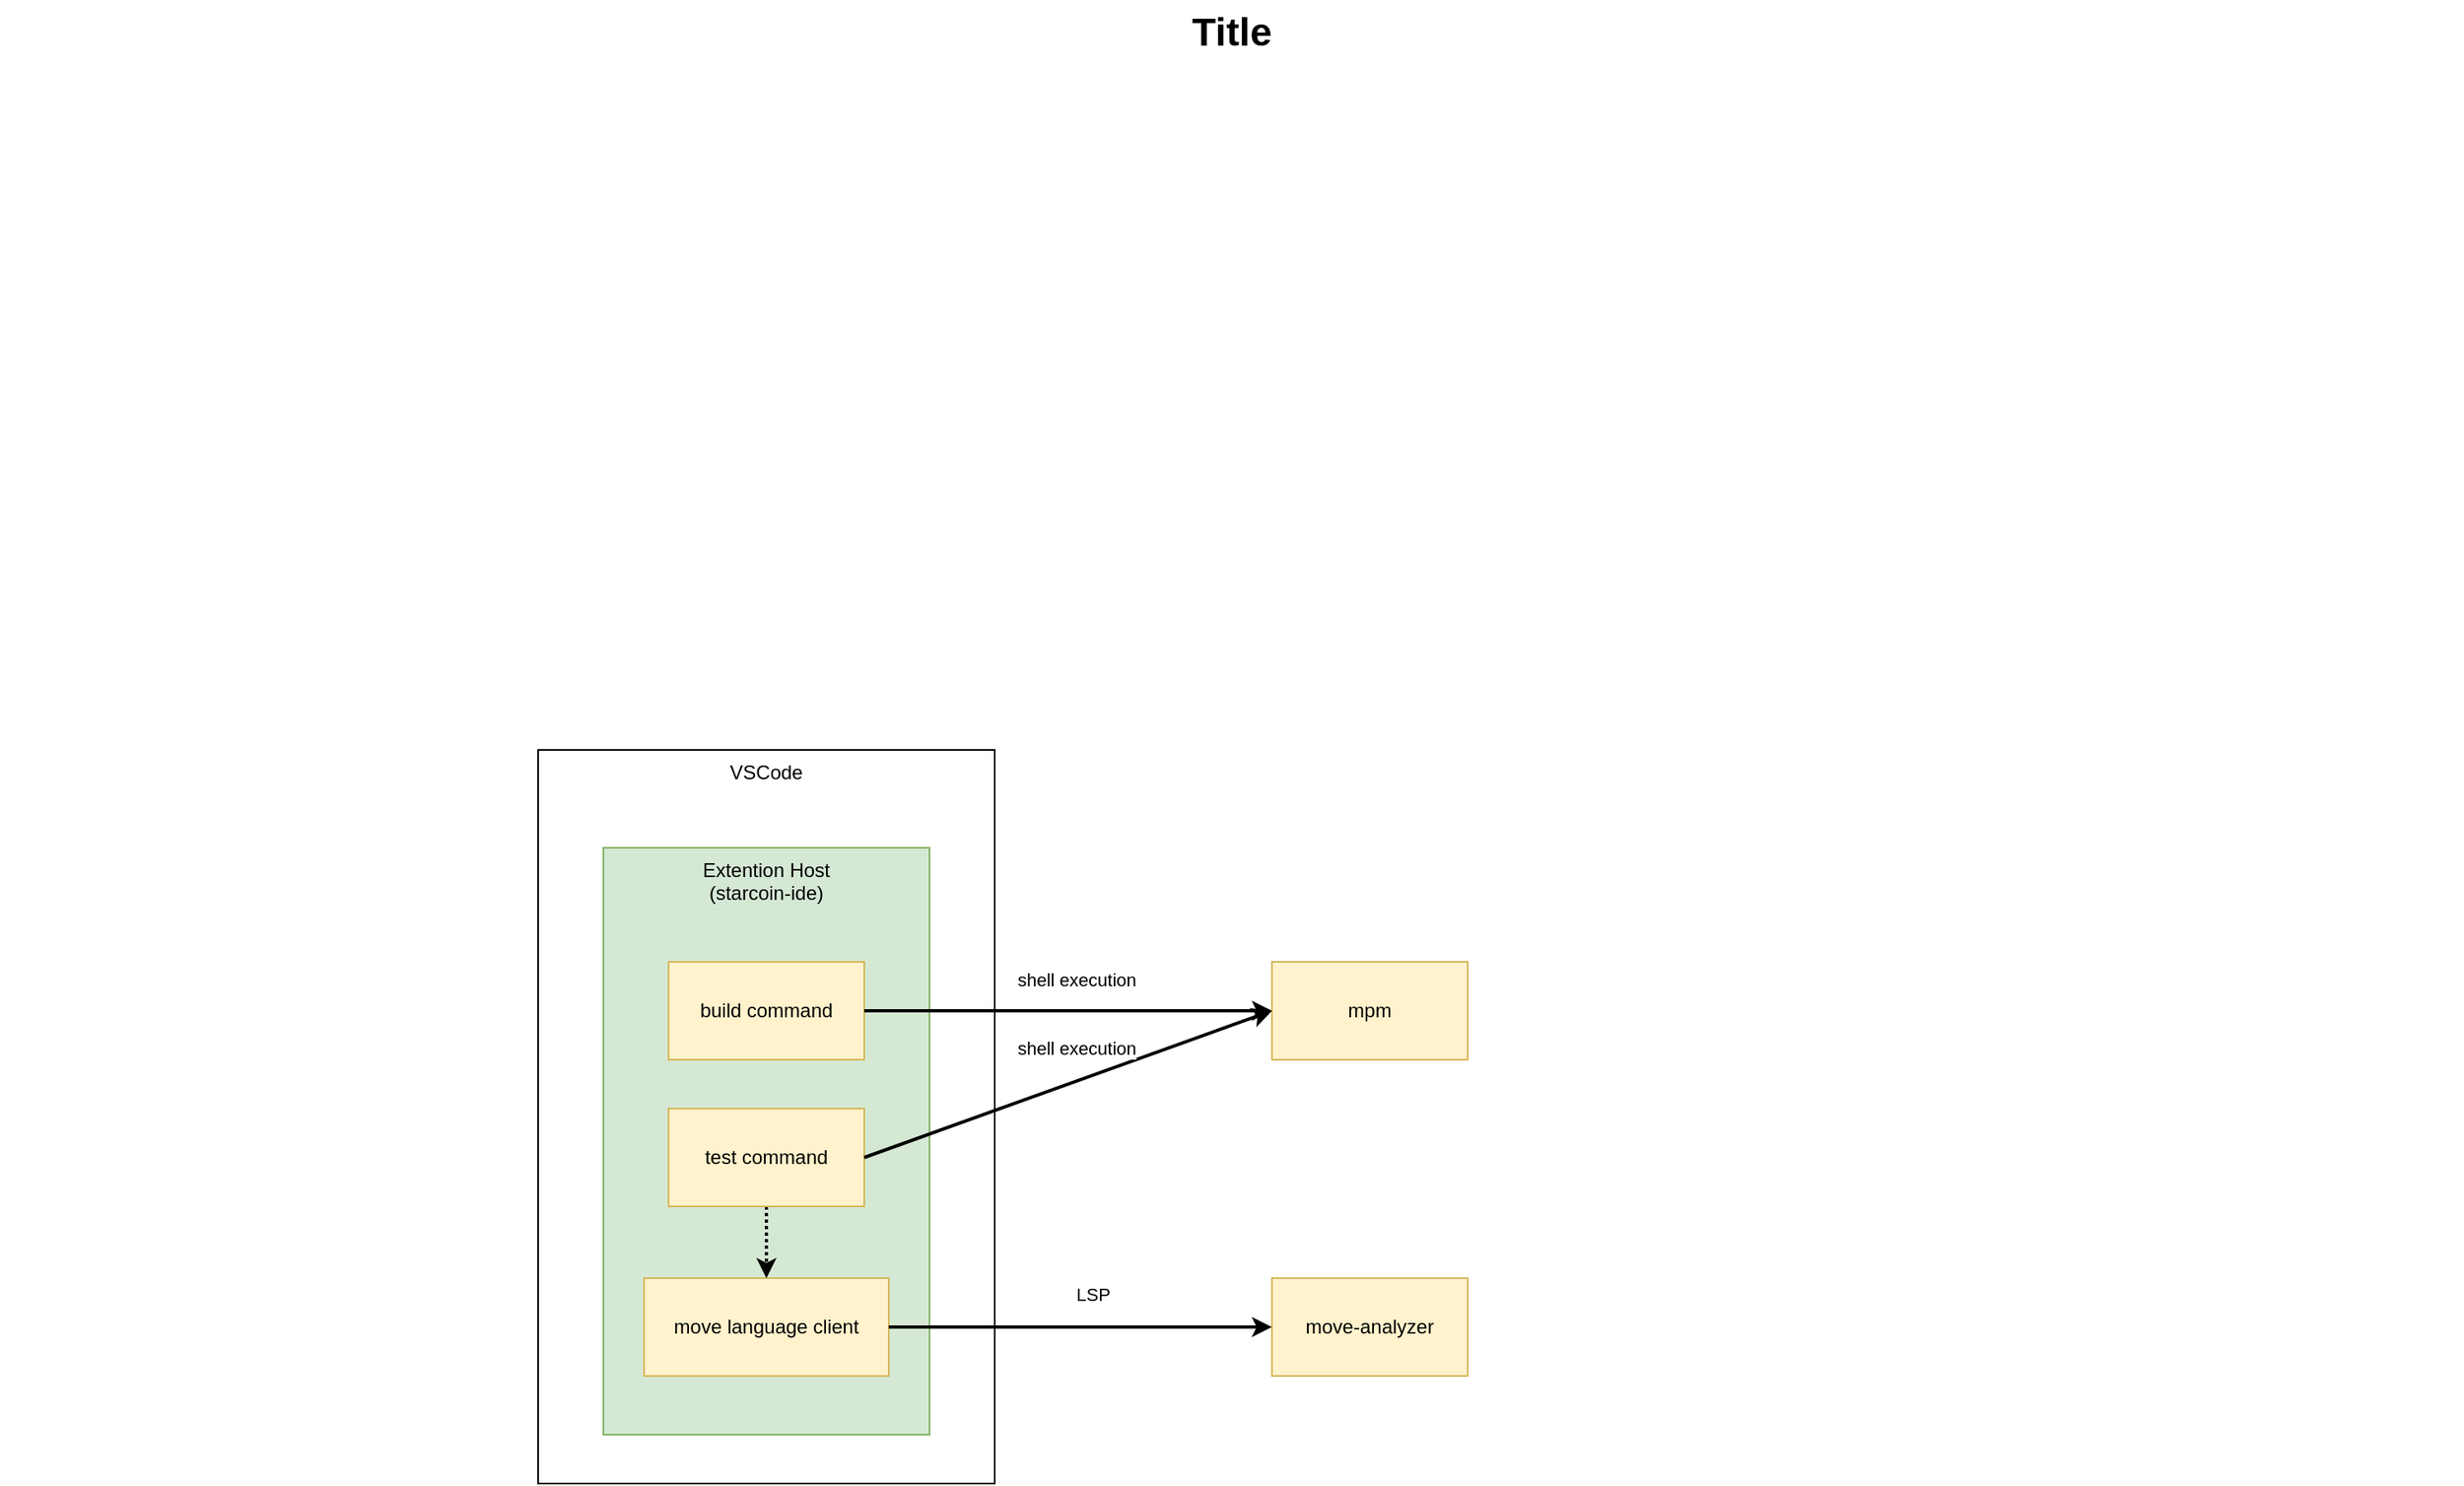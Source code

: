 <mxfile version="20.0.1" type="github" pages="2">
  <diagram name="方案1-放一个扩展里" id="929967ad-93f9-6ef4-fab6-5d389245f69c">
    <mxGraphModel dx="1550" dy="867" grid="1" gridSize="10" guides="1" tooltips="1" connect="1" arrows="1" fold="1" page="1" pageScale="1.5" pageWidth="1169" pageHeight="826" background="none" math="0" shadow="0">
      <root>
        <mxCell id="0" style=";html=1;" />
        <mxCell id="1" style=";html=1;" parent="0" />
        <mxCell id="1672d66443f91eb5-23" value="Title" style="text;strokeColor=none;fillColor=none;html=1;fontSize=24;fontStyle=1;verticalAlign=middle;align=center;" parent="1" vertex="1">
          <mxGeometry x="120" y="40" width="1510" height="40" as="geometry" />
        </mxCell>
        <mxCell id="uLiEmoB__jb0k-eyRNIX-1" value="VSCode" style="rounded=0;whiteSpace=wrap;html=1;verticalAlign=top;" vertex="1" parent="1">
          <mxGeometry x="450" y="500" width="280" height="450" as="geometry" />
        </mxCell>
        <mxCell id="uLiEmoB__jb0k-eyRNIX-2" value="Extention Host &lt;br&gt;(starcoin-ide)" style="rounded=0;whiteSpace=wrap;html=1;verticalAlign=top;fillColor=#d5e8d4;strokeColor=#82b366;" vertex="1" parent="1">
          <mxGeometry x="490" y="560" width="200" height="360" as="geometry" />
        </mxCell>
        <mxCell id="uLiEmoB__jb0k-eyRNIX-5" value="mpm" style="rounded=0;whiteSpace=wrap;html=1;fillColor=#fff2cc;strokeColor=#d6b656;" vertex="1" parent="1">
          <mxGeometry x="900" y="630" width="120" height="60" as="geometry" />
        </mxCell>
        <mxCell id="uLiEmoB__jb0k-eyRNIX-6" value="move-analyzer" style="rounded=0;whiteSpace=wrap;html=1;fillColor=#fff2cc;strokeColor=#d6b656;" vertex="1" parent="1">
          <mxGeometry x="900" y="824" width="120" height="60" as="geometry" />
        </mxCell>
        <mxCell id="uLiEmoB__jb0k-eyRNIX-7" value="build command" style="rounded=0;whiteSpace=wrap;html=1;fillColor=#fff2cc;strokeColor=#d6b656;" vertex="1" parent="1">
          <mxGeometry x="530" y="630" width="120" height="60" as="geometry" />
        </mxCell>
        <mxCell id="uLiEmoB__jb0k-eyRNIX-8" value="move language client" style="rounded=0;whiteSpace=wrap;html=1;fillColor=#fff2cc;strokeColor=#d6b656;" vertex="1" parent="1">
          <mxGeometry x="515" y="824" width="150" height="60" as="geometry" />
        </mxCell>
        <mxCell id="uLiEmoB__jb0k-eyRNIX-10" value="" style="endArrow=classic;html=1;rounded=0;exitX=1;exitY=0.5;exitDx=0;exitDy=0;entryX=0;entryY=0.5;entryDx=0;entryDy=0;strokeWidth=2;" edge="1" parent="1" source="uLiEmoB__jb0k-eyRNIX-7" target="uLiEmoB__jb0k-eyRNIX-5">
          <mxGeometry width="50" height="50" relative="1" as="geometry">
            <mxPoint x="850" y="610" as="sourcePoint" />
            <mxPoint x="900" y="560" as="targetPoint" />
          </mxGeometry>
        </mxCell>
        <mxCell id="uLiEmoB__jb0k-eyRNIX-13" value="shell execution" style="edgeLabel;html=1;align=center;verticalAlign=middle;resizable=0;points=[];" vertex="1" connectable="0" parent="uLiEmoB__jb0k-eyRNIX-10">
          <mxGeometry x="0.079" y="2" relative="1" as="geometry">
            <mxPoint x="-5" y="-17" as="offset" />
          </mxGeometry>
        </mxCell>
        <mxCell id="uLiEmoB__jb0k-eyRNIX-11" value="" style="endArrow=classic;html=1;rounded=0;exitX=1;exitY=0.5;exitDx=0;exitDy=0;entryX=0;entryY=0.5;entryDx=0;entryDy=0;strokeWidth=2;" edge="1" parent="1" source="uLiEmoB__jb0k-eyRNIX-8" target="uLiEmoB__jb0k-eyRNIX-6">
          <mxGeometry width="50" height="50" relative="1" as="geometry">
            <mxPoint x="660" y="724" as="sourcePoint" />
            <mxPoint x="910" y="722" as="targetPoint" />
          </mxGeometry>
        </mxCell>
        <mxCell id="uLiEmoB__jb0k-eyRNIX-12" value="LSP" style="edgeLabel;html=1;align=center;verticalAlign=middle;resizable=0;points=[];" vertex="1" connectable="0" parent="uLiEmoB__jb0k-eyRNIX-11">
          <mxGeometry x="0.13" y="5" relative="1" as="geometry">
            <mxPoint x="-8" y="-15" as="offset" />
          </mxGeometry>
        </mxCell>
        <mxCell id="eLqEl4-S8vd9_SySeYIF-2" value="" style="edgeStyle=orthogonalEdgeStyle;rounded=0;orthogonalLoop=1;jettySize=auto;html=1;dashed=1;dashPattern=1 1;strokeWidth=2;" edge="1" parent="1" source="eLqEl4-S8vd9_SySeYIF-1" target="uLiEmoB__jb0k-eyRNIX-8">
          <mxGeometry relative="1" as="geometry" />
        </mxCell>
        <mxCell id="eLqEl4-S8vd9_SySeYIF-1" value="test command" style="rounded=0;whiteSpace=wrap;html=1;fillColor=#fff2cc;strokeColor=#d6b656;" vertex="1" parent="1">
          <mxGeometry x="530" y="720" width="120" height="60" as="geometry" />
        </mxCell>
        <mxCell id="f0tUKvosCPti-GALLRYc-1" value="" style="endArrow=classic;html=1;rounded=0;exitX=1;exitY=0.5;exitDx=0;exitDy=0;entryX=0;entryY=0.5;entryDx=0;entryDy=0;strokeWidth=2;" edge="1" parent="1" source="eLqEl4-S8vd9_SySeYIF-1" target="uLiEmoB__jb0k-eyRNIX-5">
          <mxGeometry width="50" height="50" relative="1" as="geometry">
            <mxPoint x="660" y="670" as="sourcePoint" />
            <mxPoint x="910" y="670" as="targetPoint" />
          </mxGeometry>
        </mxCell>
        <mxCell id="f0tUKvosCPti-GALLRYc-2" value="shell execution" style="edgeLabel;html=1;align=center;verticalAlign=middle;resizable=0;points=[];" vertex="1" connectable="0" parent="f0tUKvosCPti-GALLRYc-1">
          <mxGeometry x="0.079" y="2" relative="1" as="geometry">
            <mxPoint x="-5" y="-17" as="offset" />
          </mxGeometry>
        </mxCell>
      </root>
    </mxGraphModel>
  </diagram>
  <diagram name="方案2-通过扩展依赖" id="MYy-qAjG_w4TjMhjELct">
    <mxGraphModel dx="1550" dy="867" grid="1" gridSize="10" guides="1" tooltips="1" connect="1" arrows="1" fold="1" page="1" pageScale="1.5" pageWidth="1169" pageHeight="826" background="none" math="0" shadow="0">
      <root>
        <mxCell id="z_Y2QgHlDeg7awepkTsl-0" style=";html=1;" />
        <mxCell id="z_Y2QgHlDeg7awepkTsl-1" style=";html=1;" parent="z_Y2QgHlDeg7awepkTsl-0" />
        <mxCell id="z_Y2QgHlDeg7awepkTsl-2" value="Title" style="text;strokeColor=none;fillColor=none;html=1;fontSize=24;fontStyle=1;verticalAlign=middle;align=center;" vertex="1" parent="z_Y2QgHlDeg7awepkTsl-1">
          <mxGeometry x="120" y="40" width="1510" height="40" as="geometry" />
        </mxCell>
        <mxCell id="z_Y2QgHlDeg7awepkTsl-3" value="VSCode" style="rounded=0;whiteSpace=wrap;html=1;verticalAlign=top;" vertex="1" parent="z_Y2QgHlDeg7awepkTsl-1">
          <mxGeometry x="450" y="500" width="280" height="450" as="geometry" />
        </mxCell>
        <mxCell id="Qft967QNQSQyQiSvVNes-1" style="edgeStyle=orthogonalEdgeStyle;rounded=0;orthogonalLoop=1;jettySize=auto;html=1;strokeWidth=2;dashed=1;dashPattern=1 1;exitX=0.5;exitY=1;exitDx=0;exitDy=0;" edge="1" parent="z_Y2QgHlDeg7awepkTsl-1" source="cT1DlM9bzxeM_iLcBHMH-0" target="Qft967QNQSQyQiSvVNes-0">
          <mxGeometry relative="1" as="geometry" />
        </mxCell>
        <mxCell id="z_Y2QgHlDeg7awepkTsl-4" value="Extention Host &lt;br&gt;(starcoin-ide)" style="rounded=0;whiteSpace=wrap;html=1;verticalAlign=top;fillColor=#d5e8d4;strokeColor=#82b366;" vertex="1" parent="z_Y2QgHlDeg7awepkTsl-1">
          <mxGeometry x="490" y="560" width="200" height="200" as="geometry" />
        </mxCell>
        <mxCell id="z_Y2QgHlDeg7awepkTsl-5" value="mpm" style="rounded=0;whiteSpace=wrap;html=1;fillColor=#fff2cc;strokeColor=#d6b656;" vertex="1" parent="z_Y2QgHlDeg7awepkTsl-1">
          <mxGeometry x="900" y="606" width="120" height="60" as="geometry" />
        </mxCell>
        <mxCell id="z_Y2QgHlDeg7awepkTsl-6" value="move-analyzer" style="rounded=0;whiteSpace=wrap;html=1;fillColor=#fff2cc;strokeColor=#d6b656;" vertex="1" parent="z_Y2QgHlDeg7awepkTsl-1">
          <mxGeometry x="900" y="842" width="120" height="60" as="geometry" />
        </mxCell>
        <mxCell id="z_Y2QgHlDeg7awepkTsl-7" value="build command" style="rounded=0;whiteSpace=wrap;html=1;fillColor=#fff2cc;strokeColor=#d6b656;" vertex="1" parent="z_Y2QgHlDeg7awepkTsl-1">
          <mxGeometry x="530" y="611" width="120" height="49" as="geometry" />
        </mxCell>
        <mxCell id="z_Y2QgHlDeg7awepkTsl-9" value="" style="endArrow=classic;html=1;rounded=0;exitX=1;exitY=0.5;exitDx=0;exitDy=0;entryX=0;entryY=0.5;entryDx=0;entryDy=0;strokeWidth=2;" edge="1" parent="z_Y2QgHlDeg7awepkTsl-1" source="z_Y2QgHlDeg7awepkTsl-7" target="z_Y2QgHlDeg7awepkTsl-5">
          <mxGeometry width="50" height="50" relative="1" as="geometry">
            <mxPoint x="850" y="591" as="sourcePoint" />
            <mxPoint x="900" y="541" as="targetPoint" />
          </mxGeometry>
        </mxCell>
        <mxCell id="z_Y2QgHlDeg7awepkTsl-10" value="shell execution" style="edgeLabel;html=1;align=center;verticalAlign=middle;resizable=0;points=[];" vertex="1" connectable="0" parent="z_Y2QgHlDeg7awepkTsl-9">
          <mxGeometry x="0.079" y="2" relative="1" as="geometry">
            <mxPoint x="-5" y="-17" as="offset" />
          </mxGeometry>
        </mxCell>
        <mxCell id="Qft967QNQSQyQiSvVNes-0" value="Extention Host &lt;br&gt;(move-analyzer)" style="rounded=0;whiteSpace=wrap;html=1;verticalAlign=top;fillColor=#d5e8d4;strokeColor=#82b366;" vertex="1" parent="z_Y2QgHlDeg7awepkTsl-1">
          <mxGeometry x="490" y="792" width="200" height="140" as="geometry" />
        </mxCell>
        <mxCell id="z_Y2QgHlDeg7awepkTsl-11" value="" style="endArrow=classic;html=1;rounded=0;exitX=1;exitY=0.5;exitDx=0;exitDy=0;entryX=0;entryY=0.5;entryDx=0;entryDy=0;strokeWidth=2;" edge="1" parent="z_Y2QgHlDeg7awepkTsl-1" source="z_Y2QgHlDeg7awepkTsl-8" target="z_Y2QgHlDeg7awepkTsl-6">
          <mxGeometry width="50" height="50" relative="1" as="geometry">
            <mxPoint x="660" y="712" as="sourcePoint" />
            <mxPoint x="910" y="710" as="targetPoint" />
          </mxGeometry>
        </mxCell>
        <mxCell id="z_Y2QgHlDeg7awepkTsl-12" value="LSP" style="edgeLabel;html=1;align=center;verticalAlign=middle;resizable=0;points=[];" vertex="1" connectable="0" parent="z_Y2QgHlDeg7awepkTsl-11">
          <mxGeometry x="0.13" y="5" relative="1" as="geometry">
            <mxPoint x="-8" y="-15" as="offset" />
          </mxGeometry>
        </mxCell>
        <mxCell id="z_Y2QgHlDeg7awepkTsl-8" value="move language client" style="rounded=0;whiteSpace=wrap;html=1;fillColor=#fff2cc;strokeColor=#d6b656;" vertex="1" parent="z_Y2QgHlDeg7awepkTsl-1">
          <mxGeometry x="515" y="842" width="150" height="60" as="geometry" />
        </mxCell>
        <mxCell id="cT1DlM9bzxeM_iLcBHMH-0" value="test command" style="rounded=0;whiteSpace=wrap;html=1;fillColor=#fff2cc;strokeColor=#d6b656;" vertex="1" parent="z_Y2QgHlDeg7awepkTsl-1">
          <mxGeometry x="530" y="690" width="120" height="49" as="geometry" />
        </mxCell>
        <mxCell id="GZC814BMRvnGvtgqNuR1-0" value="" style="endArrow=classic;html=1;rounded=0;exitX=1;exitY=0.5;exitDx=0;exitDy=0;strokeWidth=2;" edge="1" parent="z_Y2QgHlDeg7awepkTsl-1" source="cT1DlM9bzxeM_iLcBHMH-0">
          <mxGeometry width="50" height="50" relative="1" as="geometry">
            <mxPoint x="660" y="645.5" as="sourcePoint" />
            <mxPoint x="900" y="640" as="targetPoint" />
          </mxGeometry>
        </mxCell>
        <mxCell id="GZC814BMRvnGvtgqNuR1-1" value="shell execution" style="edgeLabel;html=1;align=center;verticalAlign=middle;resizable=0;points=[];" vertex="1" connectable="0" parent="GZC814BMRvnGvtgqNuR1-0">
          <mxGeometry x="0.079" y="2" relative="1" as="geometry">
            <mxPoint x="-5" y="-17" as="offset" />
          </mxGeometry>
        </mxCell>
      </root>
    </mxGraphModel>
  </diagram>
</mxfile>
